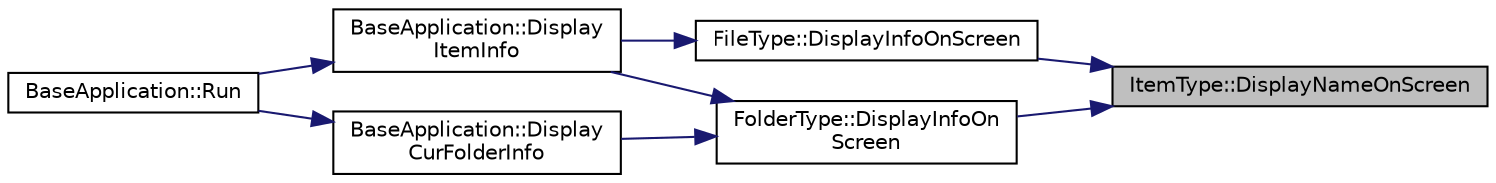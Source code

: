 digraph "ItemType::DisplayNameOnScreen"
{
 // LATEX_PDF_SIZE
  edge [fontname="Helvetica",fontsize="10",labelfontname="Helvetica",labelfontsize="10"];
  node [fontname="Helvetica",fontsize="10",shape=record];
  rankdir="RL";
  Node45 [label="ItemType::DisplayNameOnScreen",height=0.2,width=0.4,color="black", fillcolor="grey75", style="filled", fontcolor="black",tooltip="Display Item Name on screen."];
  Node45 -> Node46 [dir="back",color="midnightblue",fontsize="10",style="solid",fontname="Helvetica"];
  Node46 [label="FileType::DisplayInfoOnScreen",height=0.2,width=0.4,color="black", fillcolor="white", style="filled",URL="$class_file_type.html#a0cb789c731bc317db67ff5e8b604a61b",tooltip="Display file Info on screen."];
  Node46 -> Node47 [dir="back",color="midnightblue",fontsize="10",style="solid",fontname="Helvetica"];
  Node47 [label="BaseApplication::Display\lItemInfo",height=0.2,width=0.4,color="black", fillcolor="white", style="filled",URL="$class_base_application.html#a8a64db7c6a721e65f4736b0fb3f0414e",tooltip="Display the Current Item Information which is in currentfolder on Screen. @detail operation info [Val..."];
  Node47 -> Node48 [dir="back",color="midnightblue",fontsize="10",style="solid",fontname="Helvetica"];
  Node48 [label="BaseApplication::Run",height=0.2,width=0.4,color="black", fillcolor="white", style="filled",URL="$class_base_application.html#a8f2ce8add401a3b537f041df9f7ef978",tooltip="Program driver."];
  Node45 -> Node49 [dir="back",color="midnightblue",fontsize="10",style="solid",fontname="Helvetica"];
  Node49 [label="FolderType::DisplayInfoOn\lScreen",height=0.2,width=0.4,color="black", fillcolor="white", style="filled",URL="$class_folder_type.html#a85827a860398d67cfd077cf6c82273c1",tooltip="Display Folder Info on screen."];
  Node49 -> Node47 [dir="back",color="midnightblue",fontsize="10",style="solid",fontname="Helvetica"];
  Node49 -> Node50 [dir="back",color="midnightblue",fontsize="10",style="solid",fontname="Helvetica"];
  Node50 [label="BaseApplication::Display\lCurFolderInfo",height=0.2,width=0.4,color="black", fillcolor="white", style="filled",URL="$class_base_application.html#ab148ad93c31b69939c8b8f628fe65eb2",tooltip="Display the Current Folder Information on Screen."];
  Node50 -> Node48 [dir="back",color="midnightblue",fontsize="10",style="solid",fontname="Helvetica"];
}
